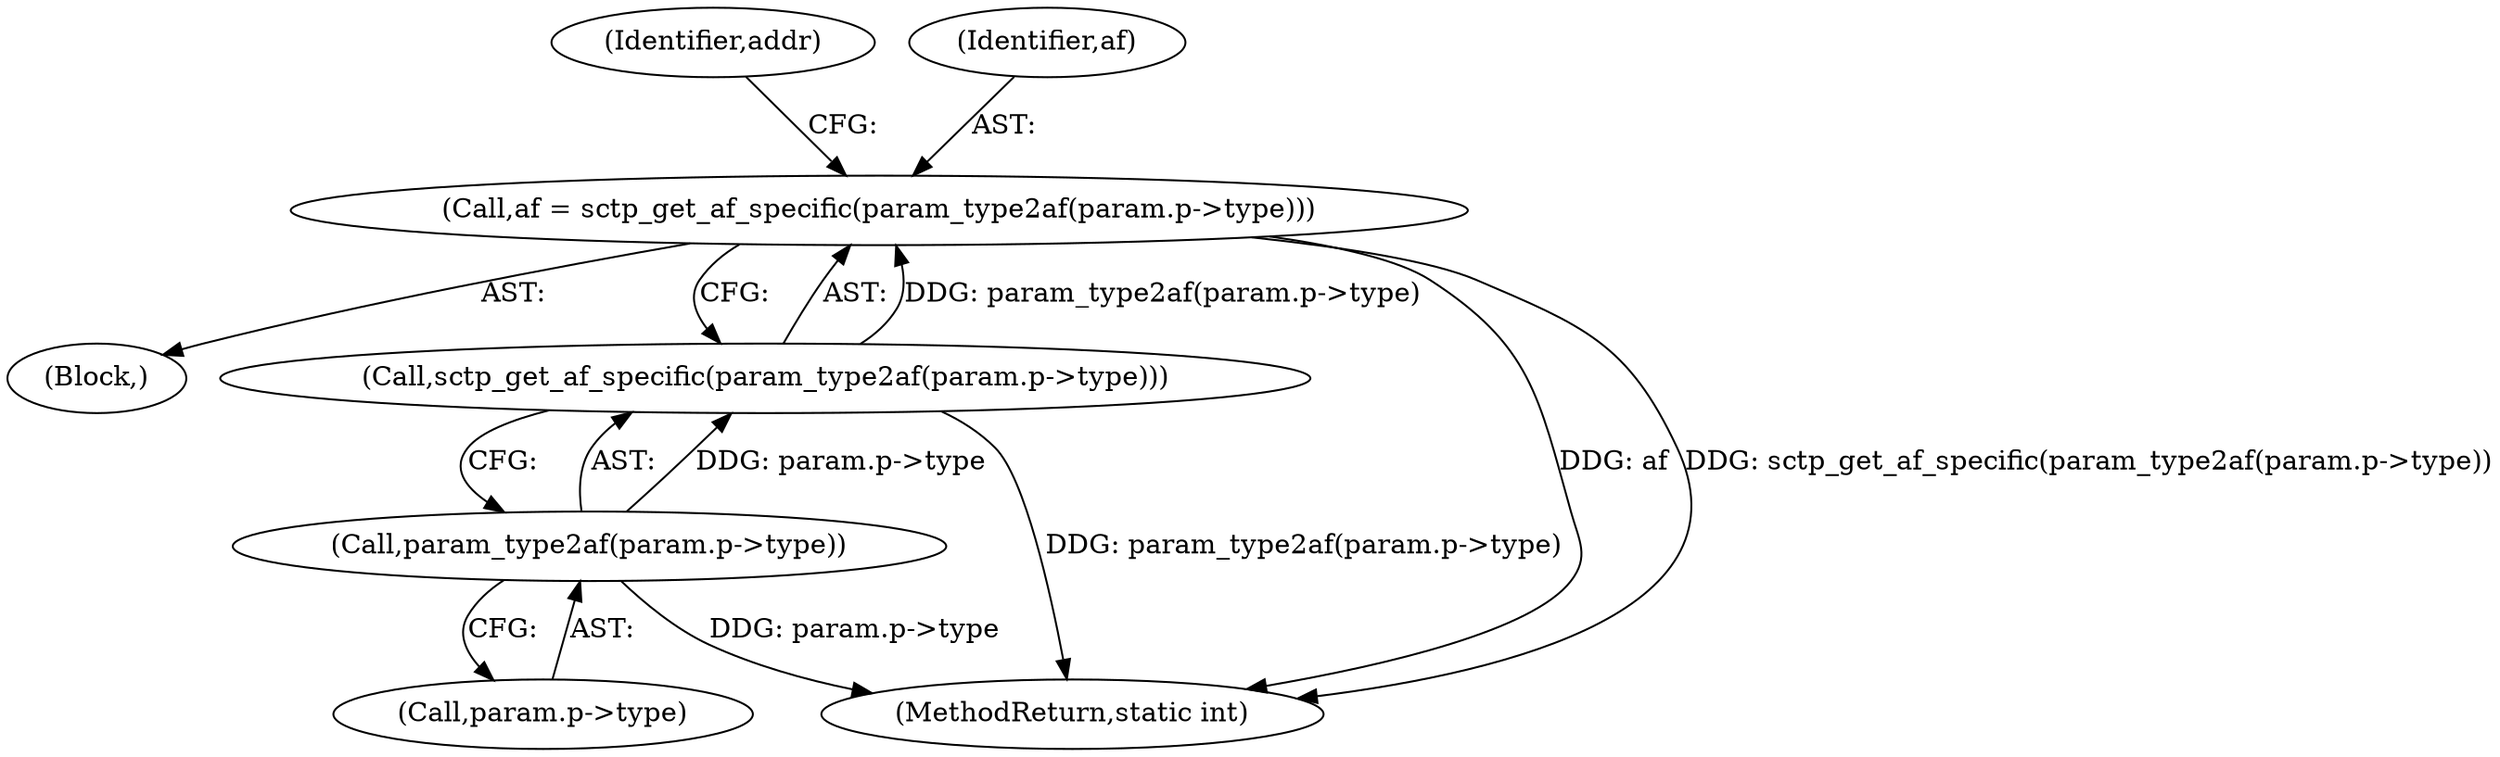 digraph "0_linux_e40607cbe270a9e8360907cb1e62ddf0736e4864@pointer" {
"1000178" [label="(Call,af = sctp_get_af_specific(param_type2af(param.p->type)))"];
"1000180" [label="(Call,sctp_get_af_specific(param_type2af(param.p->type)))"];
"1000181" [label="(Call,param_type2af(param.p->type))"];
"1000154" [label="(Block,)"];
"1000189" [label="(Identifier,addr)"];
"1000182" [label="(Call,param.p->type)"];
"1000179" [label="(Identifier,af)"];
"1000181" [label="(Call,param_type2af(param.p->type))"];
"1000645" [label="(MethodReturn,static int)"];
"1000178" [label="(Call,af = sctp_get_af_specific(param_type2af(param.p->type)))"];
"1000180" [label="(Call,sctp_get_af_specific(param_type2af(param.p->type)))"];
"1000178" -> "1000154"  [label="AST: "];
"1000178" -> "1000180"  [label="CFG: "];
"1000179" -> "1000178"  [label="AST: "];
"1000180" -> "1000178"  [label="AST: "];
"1000189" -> "1000178"  [label="CFG: "];
"1000178" -> "1000645"  [label="DDG: af"];
"1000178" -> "1000645"  [label="DDG: sctp_get_af_specific(param_type2af(param.p->type))"];
"1000180" -> "1000178"  [label="DDG: param_type2af(param.p->type)"];
"1000180" -> "1000181"  [label="CFG: "];
"1000181" -> "1000180"  [label="AST: "];
"1000180" -> "1000645"  [label="DDG: param_type2af(param.p->type)"];
"1000181" -> "1000180"  [label="DDG: param.p->type"];
"1000181" -> "1000182"  [label="CFG: "];
"1000182" -> "1000181"  [label="AST: "];
"1000181" -> "1000645"  [label="DDG: param.p->type"];
}
